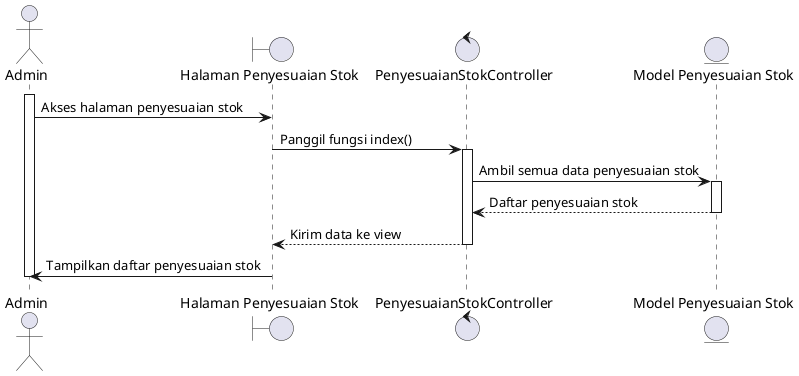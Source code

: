 @startuml
actor Admin

boundary "Halaman Penyesuaian Stok" as AdjustmentPage
control "PenyesuaianStokController" as Controller
entity "Model Penyesuaian Stok" as AdjustmentModel

activate Admin
Admin -> AdjustmentPage: Akses halaman penyesuaian stok
AdjustmentPage -> Controller: Panggil fungsi index()
activate Controller

Controller -> AdjustmentModel: Ambil semua data penyesuaian stok
activate AdjustmentModel
AdjustmentModel --> Controller: Daftar penyesuaian stok
deactivate AdjustmentModel

Controller --> AdjustmentPage: Kirim data ke view
deactivate Controller

AdjustmentPage -> Admin: Tampilkan daftar penyesuaian stok
deactivate Admin

@enduml
